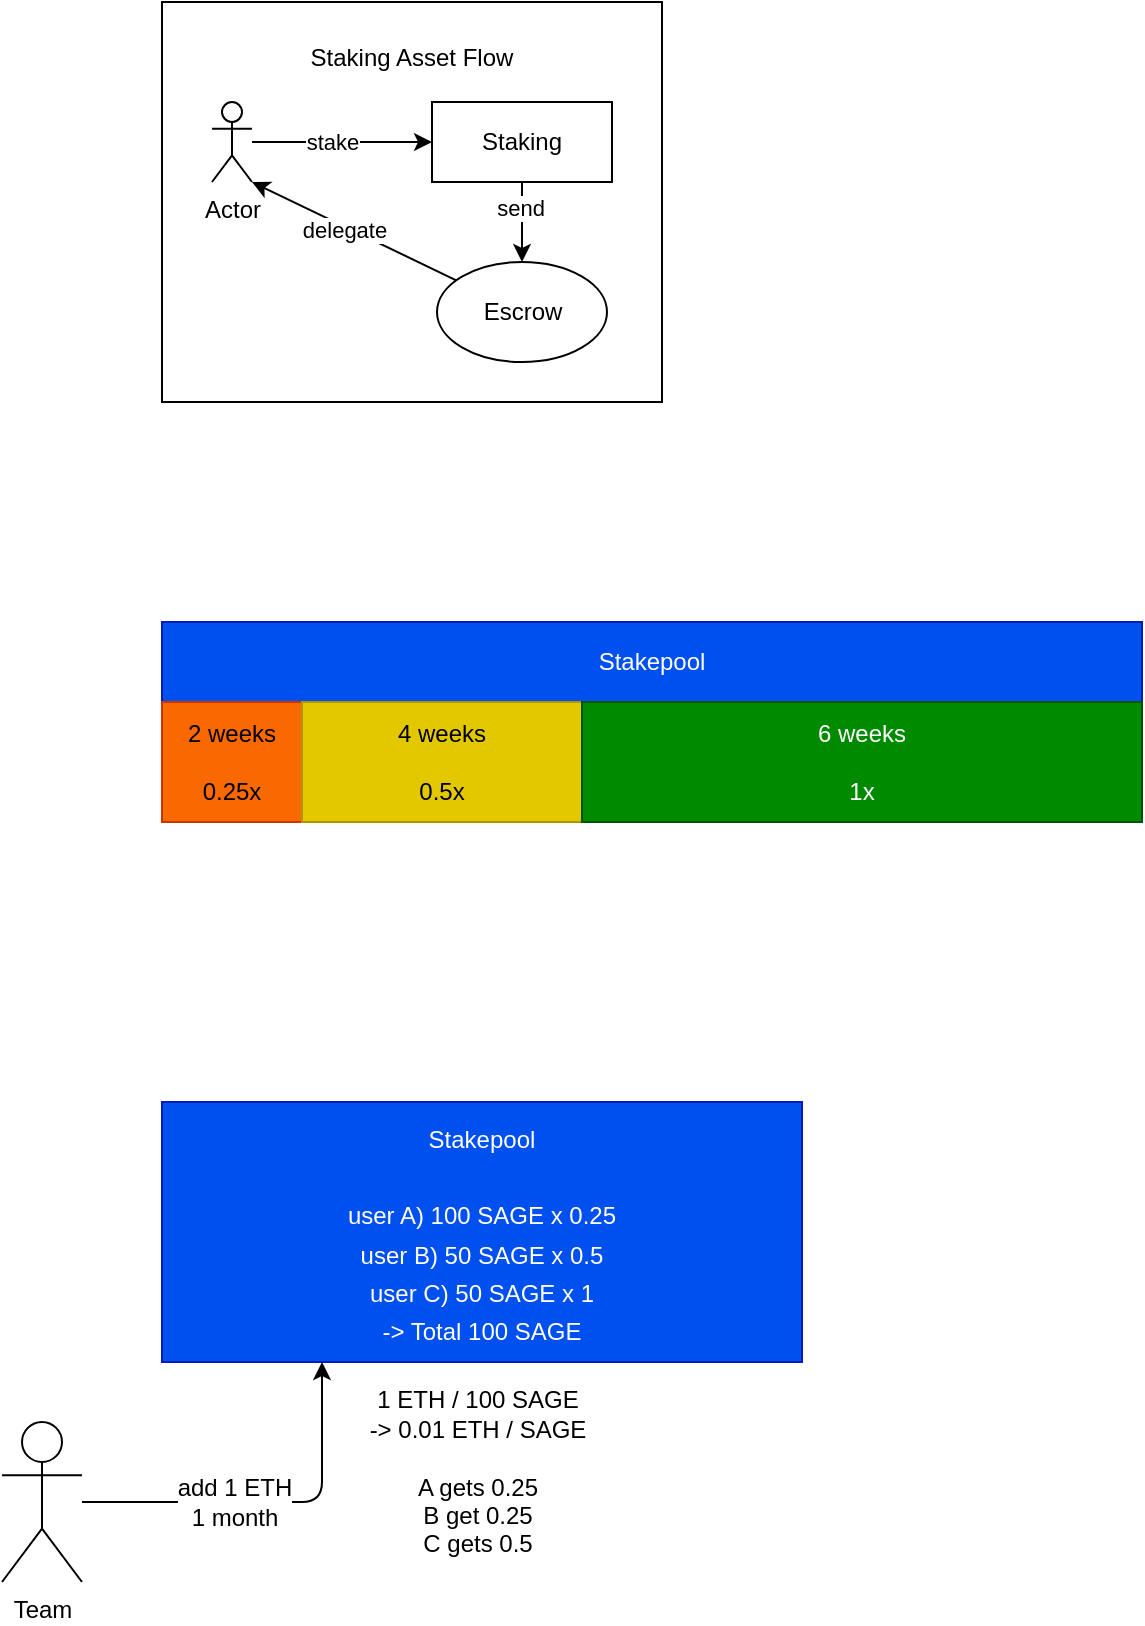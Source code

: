 <mxfile>
    <diagram id="NNDB3oltnQ1X_S7MqIh3" name="Page-1">
        <mxGraphModel dx="669" dy="1573" grid="1" gridSize="10" guides="1" tooltips="1" connect="1" arrows="1" fold="1" page="1" pageScale="1" pageWidth="850" pageHeight="1100" math="0" shadow="0">
            <root>
                <mxCell id="0"/>
                <mxCell id="1" parent="0"/>
                <mxCell id="2" value="Stakepool" style="rounded=0;whiteSpace=wrap;html=1;fillColor=#0050ef;fontColor=#ffffff;strokeColor=#001DBC;" parent="1" vertex="1">
                    <mxGeometry x="240" y="280" width="490" height="40" as="geometry"/>
                </mxCell>
                <mxCell id="3" value="2 weeks&lt;br&gt;&lt;br&gt;0.25x" style="rounded=0;whiteSpace=wrap;html=1;fillColor=#fa6800;fontColor=#000000;strokeColor=#C73500;" parent="1" vertex="1">
                    <mxGeometry x="240" y="320" width="70" height="60" as="geometry"/>
                </mxCell>
                <mxCell id="4" value="4 weeks&lt;br&gt;&lt;br&gt;0.5x" style="rounded=0;whiteSpace=wrap;html=1;fillColor=#e3c800;strokeColor=#B09500;fontColor=#000000;" parent="1" vertex="1">
                    <mxGeometry x="310" y="320" width="140" height="60" as="geometry"/>
                </mxCell>
                <mxCell id="6" value="6 weeks&lt;br&gt;&lt;br&gt;1x" style="rounded=0;whiteSpace=wrap;html=1;fillColor=#008a00;fontColor=#ffffff;strokeColor=#005700;" parent="1" vertex="1">
                    <mxGeometry x="450" y="320" width="280" height="60" as="geometry"/>
                </mxCell>
                <mxCell id="8" value="Staking Asset Flow&lt;br&gt;&lt;br&gt;&lt;br&gt;&lt;br&gt;&lt;br&gt;&lt;br&gt;&lt;br&gt;&lt;br&gt;&lt;br style=&quot;font-size: 16px;&quot;&gt;&lt;font size=&quot;1&quot;&gt;&lt;br&gt;&lt;/font&gt;&lt;br style=&quot;font-size: 16px;&quot;&gt;" style="rounded=0;whiteSpace=wrap;html=1;" parent="1" vertex="1">
                    <mxGeometry x="240" y="-30" width="250" height="200" as="geometry"/>
                </mxCell>
                <mxCell id="11" style="edgeStyle=none;html=1;entryX=0;entryY=0.5;entryDx=0;entryDy=0;" parent="1" source="9" target="10" edge="1">
                    <mxGeometry relative="1" as="geometry"/>
                </mxCell>
                <mxCell id="16" value="stake" style="edgeLabel;html=1;align=center;verticalAlign=middle;resizable=0;points=[];" parent="11" vertex="1" connectable="0">
                    <mxGeometry x="-0.116" y="-2" relative="1" as="geometry">
                        <mxPoint y="-2" as="offset"/>
                    </mxGeometry>
                </mxCell>
                <mxCell id="9" value="Actor" style="shape=umlActor;verticalLabelPosition=bottom;verticalAlign=top;html=1;outlineConnect=0;" parent="1" vertex="1">
                    <mxGeometry x="265" y="20" width="20" height="40" as="geometry"/>
                </mxCell>
                <mxCell id="13" style="edgeStyle=none;html=1;entryX=0.5;entryY=0;entryDx=0;entryDy=0;" parent="1" source="10" target="12" edge="1">
                    <mxGeometry relative="1" as="geometry"/>
                </mxCell>
                <mxCell id="17" value="send" style="edgeLabel;html=1;align=center;verticalAlign=middle;resizable=0;points=[];" parent="13" vertex="1" connectable="0">
                    <mxGeometry x="-0.343" y="-1" relative="1" as="geometry">
                        <mxPoint as="offset"/>
                    </mxGeometry>
                </mxCell>
                <mxCell id="10" value="Staking" style="rounded=0;whiteSpace=wrap;html=1;" parent="1" vertex="1">
                    <mxGeometry x="375" y="20" width="90" height="40" as="geometry"/>
                </mxCell>
                <mxCell id="14" style="edgeStyle=none;html=1;entryX=1;entryY=1;entryDx=0;entryDy=0;entryPerimeter=0;" parent="1" source="12" target="9" edge="1">
                    <mxGeometry relative="1" as="geometry"/>
                </mxCell>
                <mxCell id="15" value="delegate" style="edgeLabel;html=1;align=center;verticalAlign=middle;resizable=0;points=[];" parent="14" vertex="1" connectable="0">
                    <mxGeometry x="0.416" y="2" relative="1" as="geometry">
                        <mxPoint x="17" y="7" as="offset"/>
                    </mxGeometry>
                </mxCell>
                <mxCell id="12" value="Escrow" style="ellipse;whiteSpace=wrap;html=1;" parent="1" vertex="1">
                    <mxGeometry x="377.5" y="100" width="85" height="50" as="geometry"/>
                </mxCell>
                <mxCell id="18" value="&lt;font style=&quot;font-size: 12px;&quot;&gt;Stakepool&lt;br&gt;&lt;br&gt;user A) 100 SAGE x 0.25&lt;br&gt;user B) 50 SAGE x 0.5&lt;br&gt;user C) 50 SAGE x 1&lt;br&gt;-&amp;gt; Total 100 SAGE&lt;br&gt;&lt;/font&gt;" style="rounded=0;whiteSpace=wrap;html=1;fontSize=16;fillColor=#0050ef;strokeColor=#001DBC;fontColor=#ffffff;" parent="1" vertex="1">
                    <mxGeometry x="240" y="520" width="320" height="130" as="geometry"/>
                </mxCell>
                <mxCell id="22" style="edgeStyle=orthogonalEdgeStyle;html=1;entryX=0.25;entryY=1;entryDx=0;entryDy=0;fontSize=12;" parent="1" source="19" target="18" edge="1">
                    <mxGeometry relative="1" as="geometry"/>
                </mxCell>
                <mxCell id="23" value="add 1 ETH&lt;br&gt;1 month" style="edgeLabel;html=1;align=center;verticalAlign=middle;resizable=0;points=[];fontSize=12;" parent="22" vertex="1" connectable="0">
                    <mxGeometry x="-0.258" y="2" relative="1" as="geometry">
                        <mxPoint x="5" y="2" as="offset"/>
                    </mxGeometry>
                </mxCell>
                <mxCell id="19" value="Team" style="shape=umlActor;verticalLabelPosition=bottom;verticalAlign=top;html=1;outlineConnect=0;fontSize=12;" parent="1" vertex="1">
                    <mxGeometry x="160" y="680" width="40" height="80" as="geometry"/>
                </mxCell>
                <mxCell id="25" value="1 ETH / 100 SAGE&lt;br&gt;-&amp;gt; 0.01 ETH / SAGE&lt;br&gt;&lt;br&gt;A gets 0.25&lt;br&gt;B get 0.25&lt;br&gt;C gets 0.5" style="text;html=1;strokeColor=none;fillColor=none;align=center;verticalAlign=middle;whiteSpace=wrap;rounded=0;fontSize=12;" parent="1" vertex="1">
                    <mxGeometry x="332.5" y="690" width="130" height="30" as="geometry"/>
                </mxCell>
            </root>
        </mxGraphModel>
    </diagram>
</mxfile>